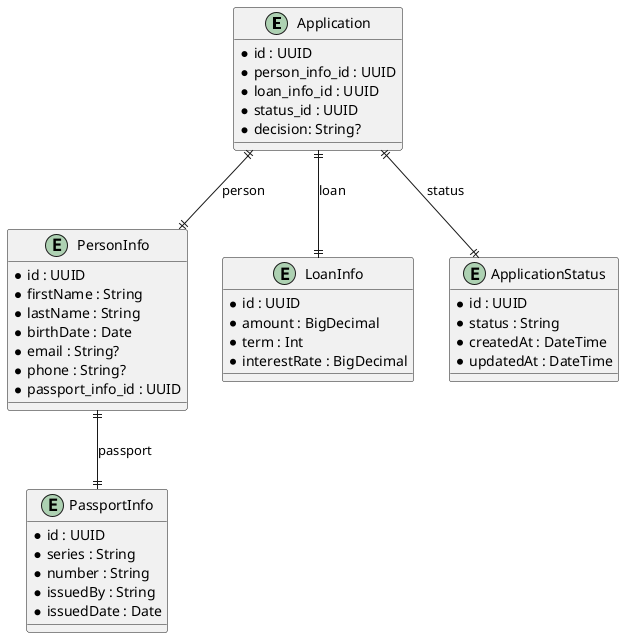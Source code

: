 @startuml
entity "Application" as Application {
  * id : UUID
  * person_info_id : UUID
  * loan_info_id : UUID
  * status_id : UUID
  * decision: String?
}

entity "PersonInfo" as PersonInfo {
  * id : UUID
  * firstName : String
  * lastName : String
  * birthDate : Date
  * email : String?
  * phone : String?
  * passport_info_id : UUID
}

entity "LoanInfo" as LoanInfo {
  * id : UUID
  * amount : BigDecimal
  * term : Int
  * interestRate : BigDecimal
}

entity "PassportInfo" as PassportInfo {
  * id : UUID
  * series : String
  * number : String
  * issuedBy : String
  * issuedDate : Date
}

entity "ApplicationStatus" as ApplicationStatus {
  * id : UUID
  * status : String
  * createdAt : DateTime
  * updatedAt : DateTime
}

Application ||--|| PersonInfo : person
Application ||--|| LoanInfo : loan
Application ||--|| ApplicationStatus : status
PersonInfo ||--|| PassportInfo : passport
@enduml
